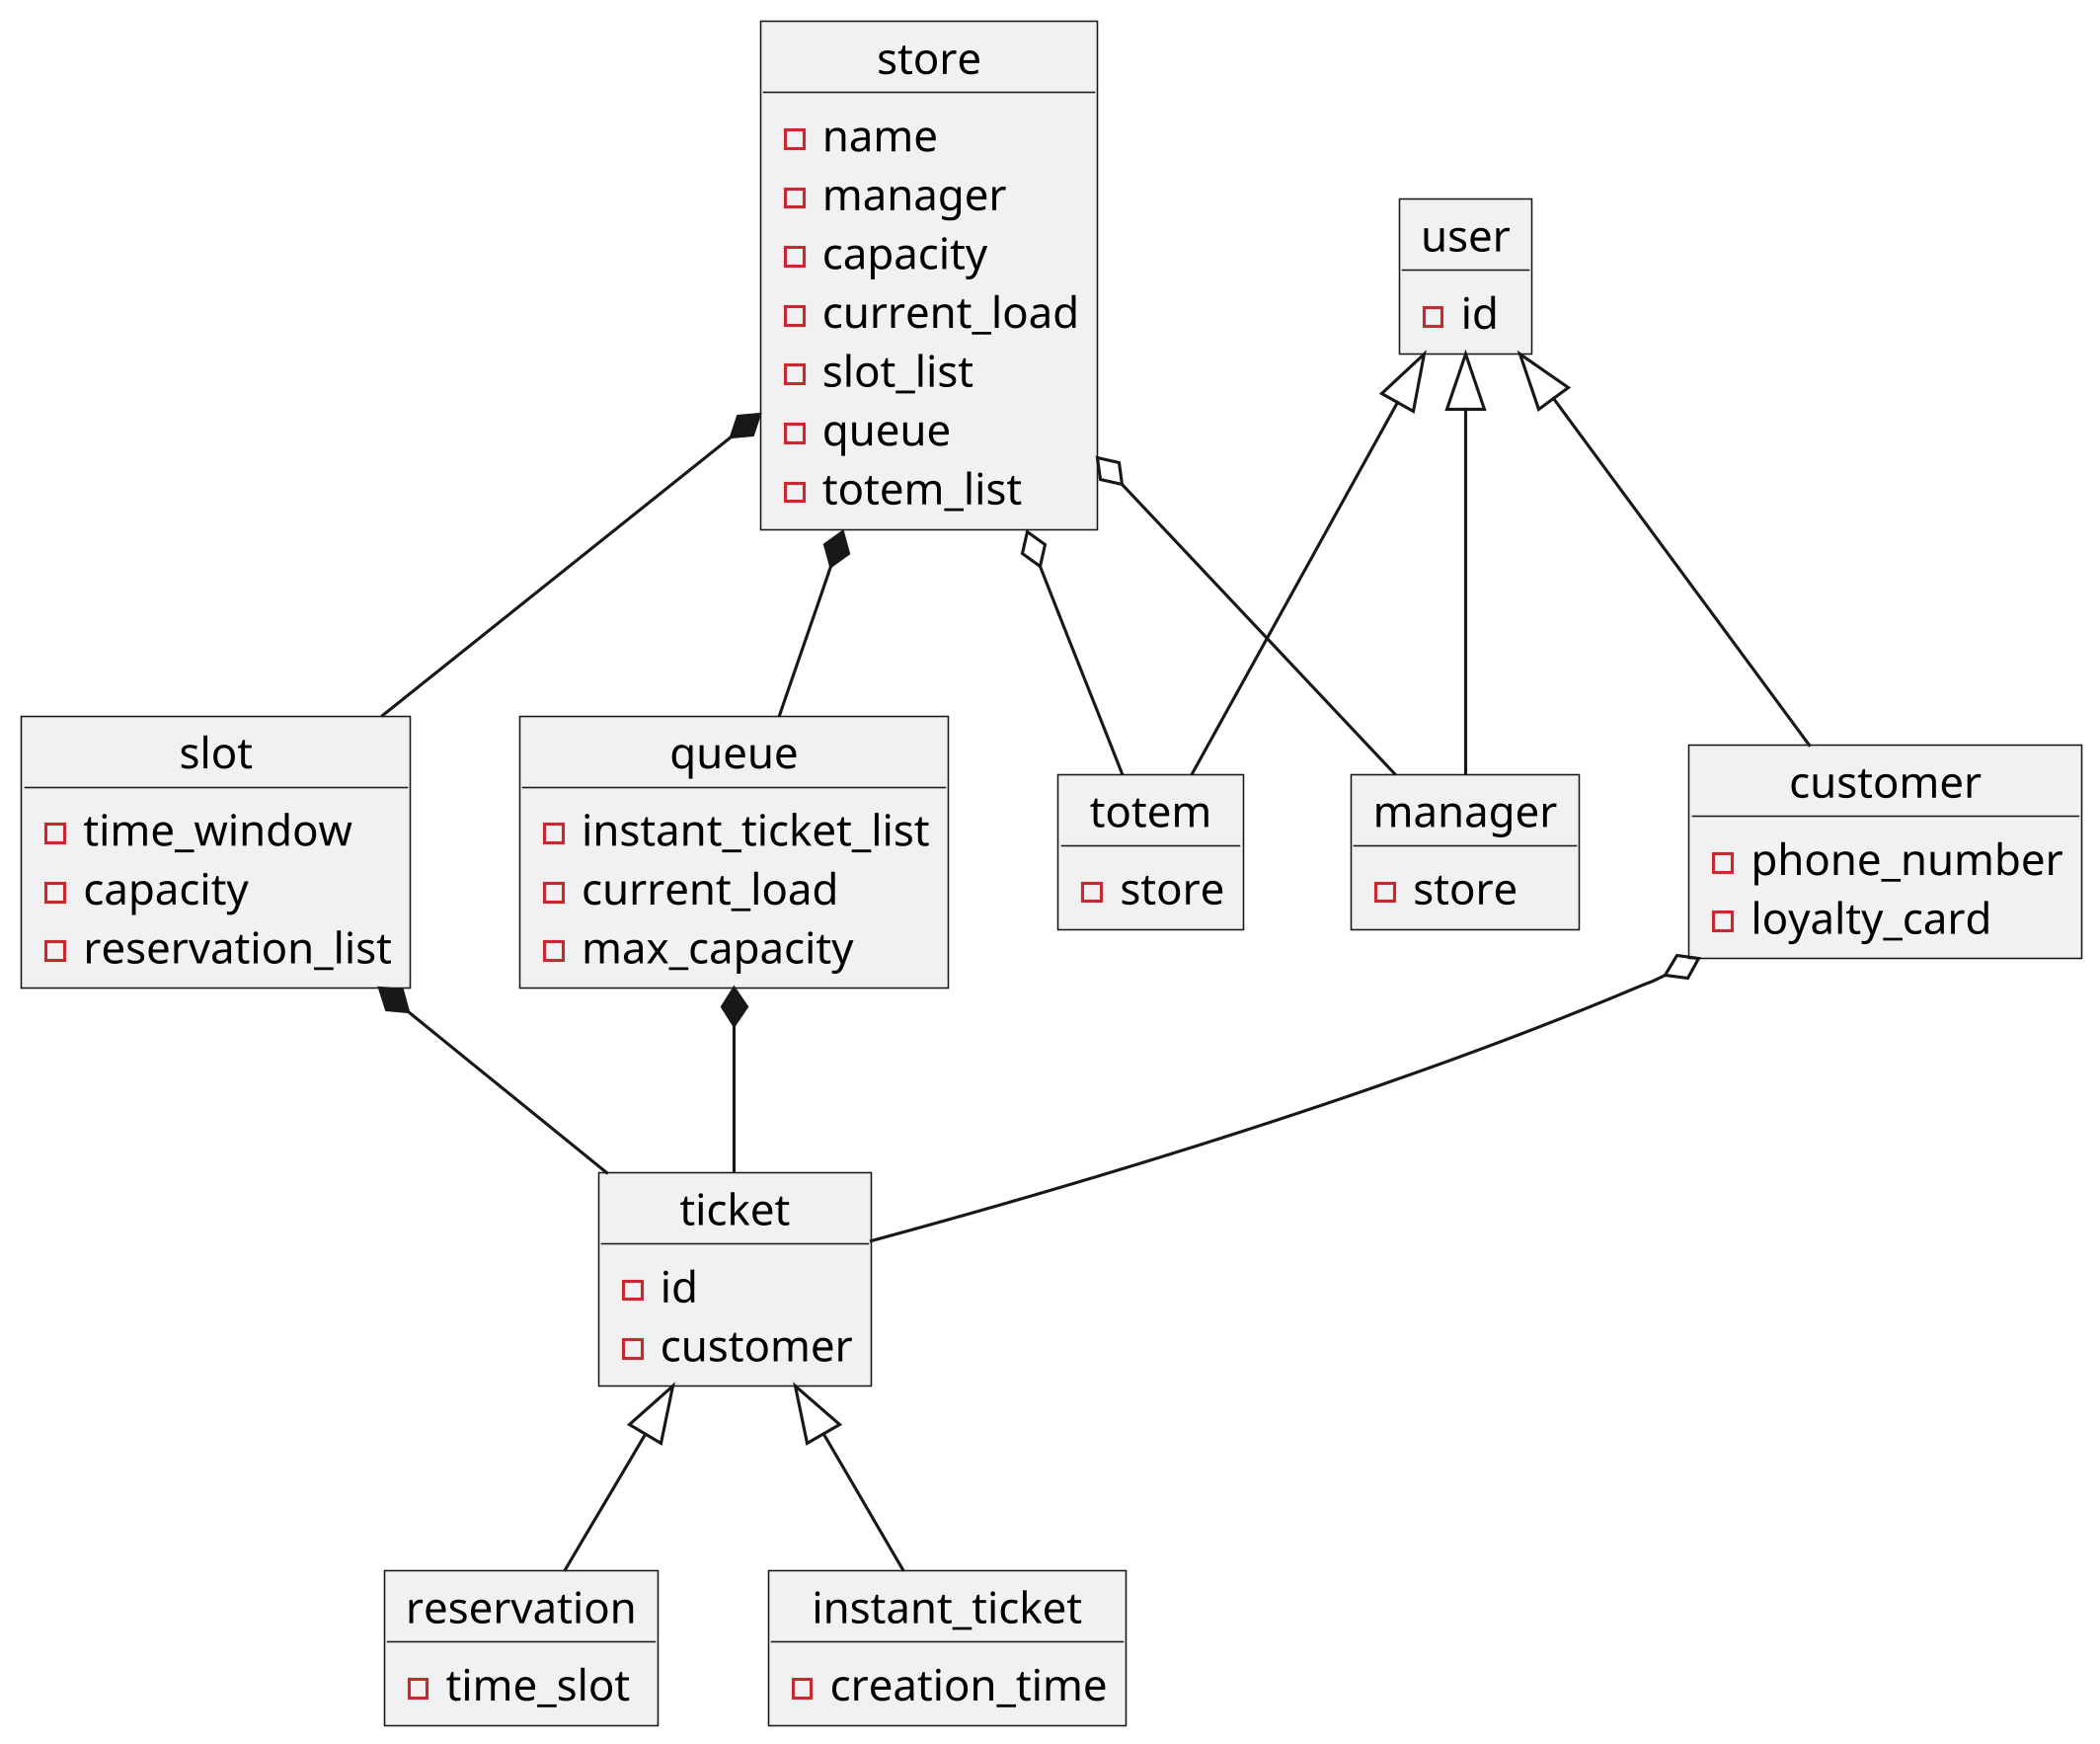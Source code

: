 @startuml high_level_UML
'--------------------------
'settings
skinparam dpi 300
skinparam ActorFontSize 15
skinparam UsecaseFontSize 12

'--------------------------
'OBJECTS
object user{
    - id
}
object manager{
    - store
}
object totem{
    - store
}
object customer{
    - phone_number
    - loyalty_card
}
object queue{
    - instant_ticket_list
    - current_load
    - max_capacity
}

object slot{
    - time_window
    - capacity
    - reservation_list
}

object reservation{
    - time_slot
}

object ticket{
    - id
    - customer
}

object instant_ticket{
    - creation_time
}

object store{
    - name
    - manager
    - capacity
    - current_load
    - slot_list
    - queue
    - totem_list
}

'--------------------------
'relations
ticket <|-- reservation
ticket <|-- instant_ticket

store *-- slot
store *-- queue
store o-- manager
store o-- totem

queue *-- ticket

slot *-- ticket

customer o-- ticket

user <|-- totem
user <|-- manager
user <|-- customer

@enduml
